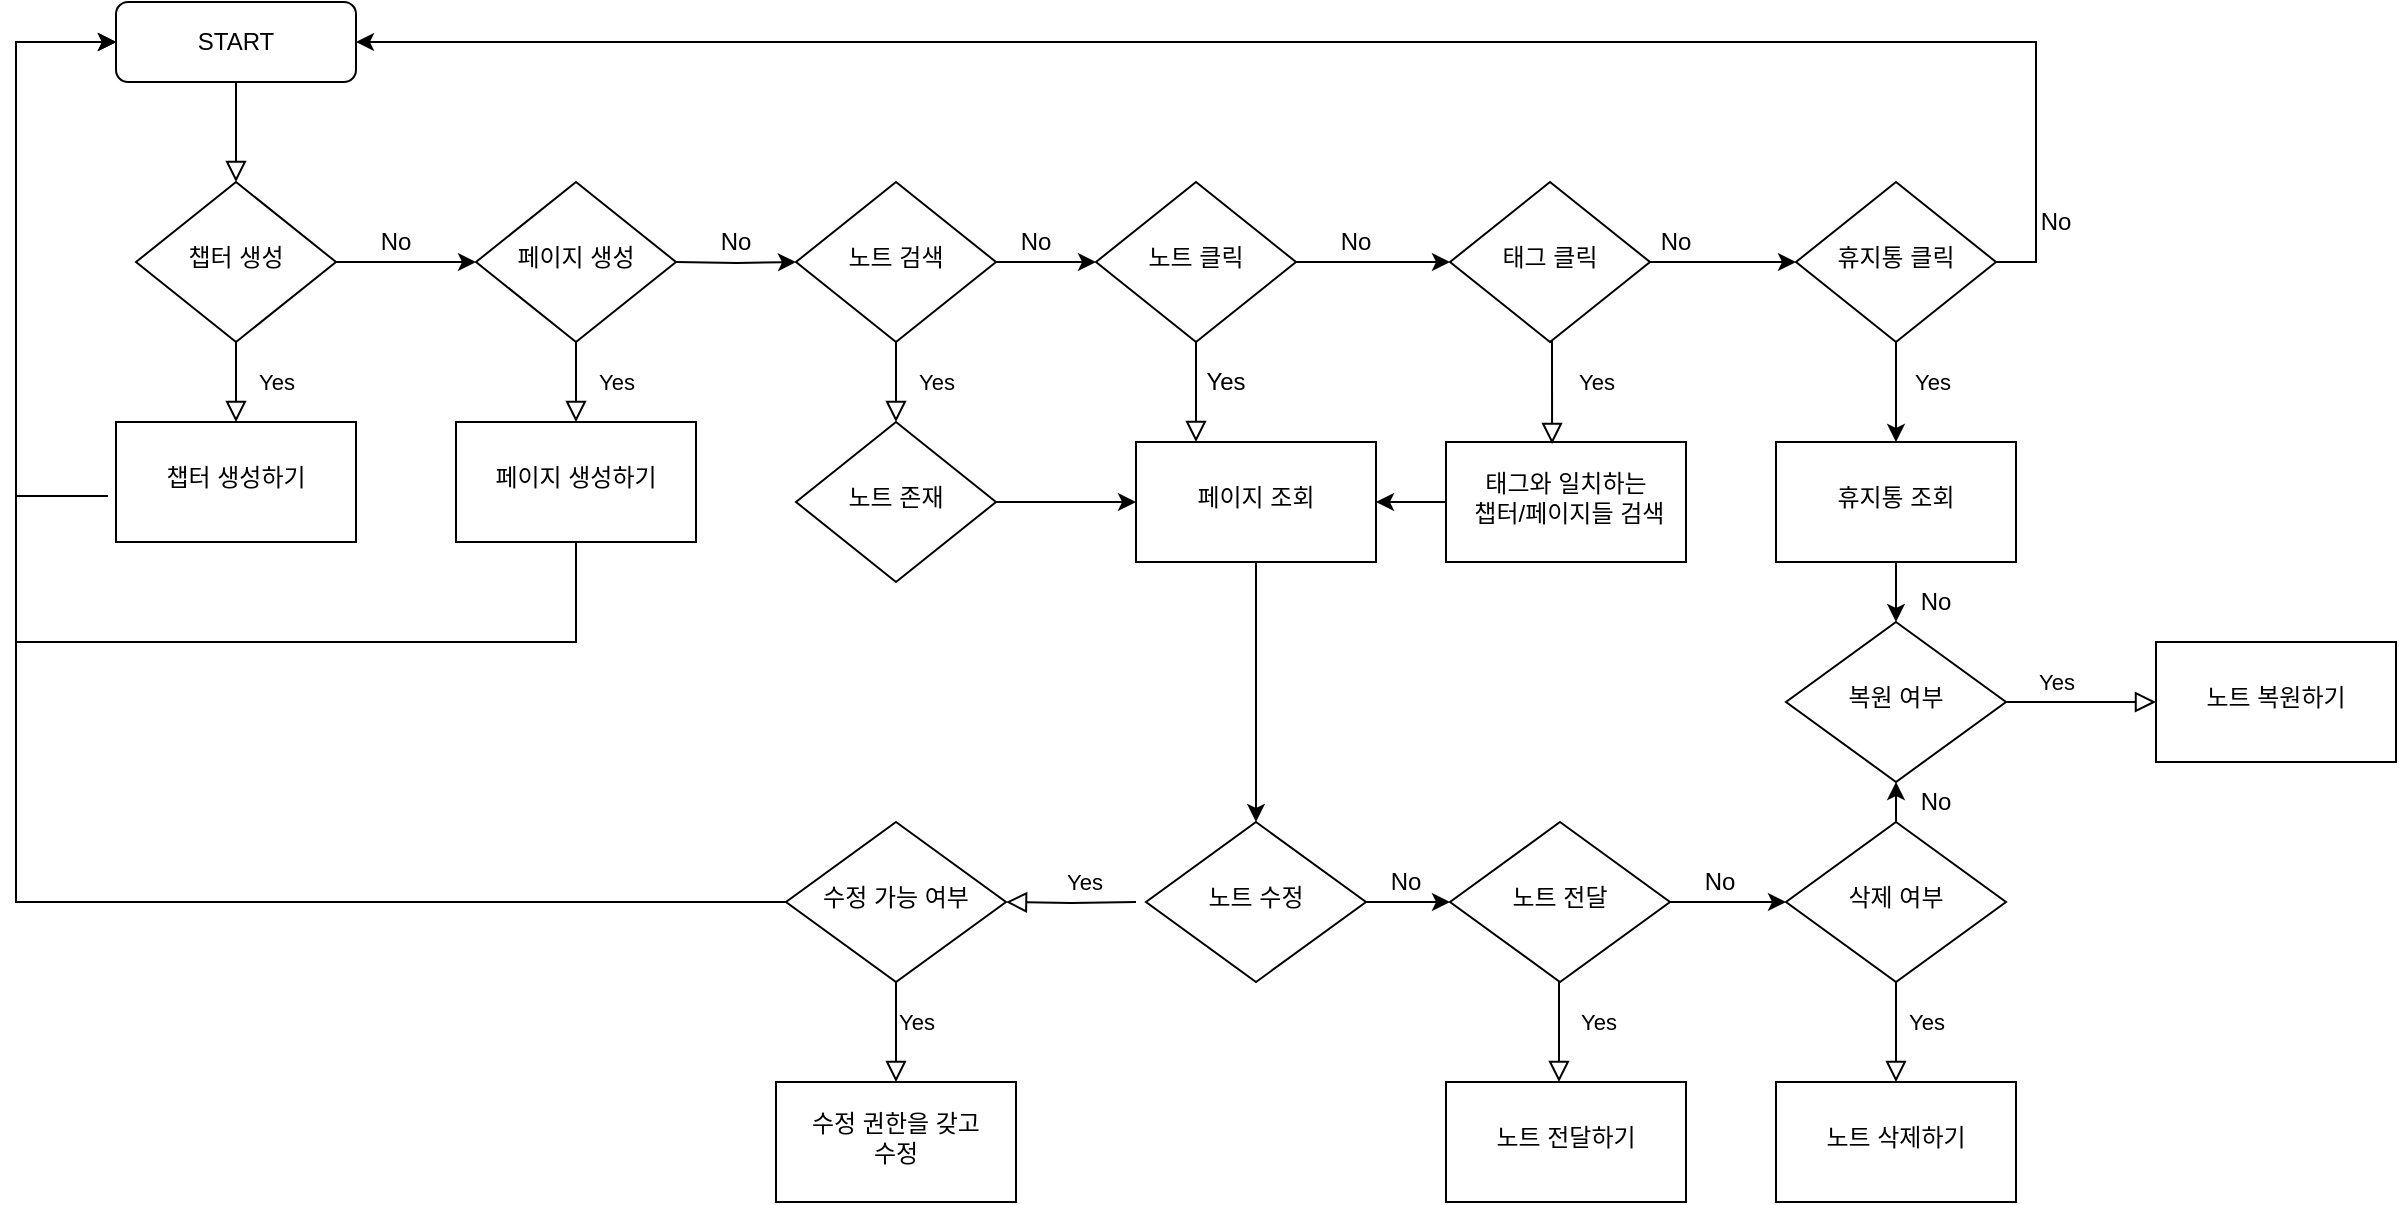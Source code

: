 <mxfile version="20.2.5" type="github">
  <diagram id="C5RBs43oDa-KdzZeNtuy" name="Page-1">
    <mxGraphModel dx="1422" dy="762" grid="1" gridSize="10" guides="1" tooltips="1" connect="1" arrows="1" fold="1" page="1" pageScale="1" pageWidth="827" pageHeight="1169" math="0" shadow="0">
      <root>
        <mxCell id="WIyWlLk6GJQsqaUBKTNV-0" />
        <mxCell id="WIyWlLk6GJQsqaUBKTNV-1" parent="WIyWlLk6GJQsqaUBKTNV-0" />
        <mxCell id="WIyWlLk6GJQsqaUBKTNV-2" value="" style="rounded=0;html=1;jettySize=auto;orthogonalLoop=1;fontSize=11;endArrow=block;endFill=0;endSize=8;strokeWidth=1;shadow=0;labelBackgroundColor=none;edgeStyle=orthogonalEdgeStyle;" parent="WIyWlLk6GJQsqaUBKTNV-1" source="WIyWlLk6GJQsqaUBKTNV-3" target="WIyWlLk6GJQsqaUBKTNV-6" edge="1">
          <mxGeometry relative="1" as="geometry" />
        </mxCell>
        <mxCell id="WIyWlLk6GJQsqaUBKTNV-3" value="START" style="rounded=1;whiteSpace=wrap;html=1;fontSize=12;glass=0;strokeWidth=1;shadow=0;" parent="WIyWlLk6GJQsqaUBKTNV-1" vertex="1">
          <mxGeometry x="160" y="80" width="120" height="40" as="geometry" />
        </mxCell>
        <mxCell id="WIyWlLk6GJQsqaUBKTNV-4" value="Yes" style="rounded=0;html=1;jettySize=auto;orthogonalLoop=1;fontSize=11;endArrow=block;endFill=0;endSize=8;strokeWidth=1;shadow=0;labelBackgroundColor=none;edgeStyle=orthogonalEdgeStyle;" parent="WIyWlLk6GJQsqaUBKTNV-1" source="WIyWlLk6GJQsqaUBKTNV-6" edge="1">
          <mxGeometry y="20" relative="1" as="geometry">
            <mxPoint as="offset" />
            <mxPoint x="220" y="290" as="targetPoint" />
          </mxGeometry>
        </mxCell>
        <mxCell id="VF4DNicdnPv9TZbhyX6D-12" value="" style="edgeStyle=orthogonalEdgeStyle;rounded=0;orthogonalLoop=1;jettySize=auto;html=1;" edge="1" parent="WIyWlLk6GJQsqaUBKTNV-1" source="WIyWlLk6GJQsqaUBKTNV-6" target="VF4DNicdnPv9TZbhyX6D-11">
          <mxGeometry relative="1" as="geometry" />
        </mxCell>
        <mxCell id="WIyWlLk6GJQsqaUBKTNV-6" value="챕터 생성" style="rhombus;whiteSpace=wrap;html=1;shadow=0;fontFamily=Helvetica;fontSize=12;align=center;strokeWidth=1;spacing=6;spacingTop=-4;" parent="WIyWlLk6GJQsqaUBKTNV-1" vertex="1">
          <mxGeometry x="170" y="170" width="100" height="80" as="geometry" />
        </mxCell>
        <mxCell id="VF4DNicdnPv9TZbhyX6D-2" style="edgeStyle=orthogonalEdgeStyle;rounded=0;orthogonalLoop=1;jettySize=auto;html=1;entryX=0;entryY=0.5;entryDx=0;entryDy=0;" edge="1" parent="WIyWlLk6GJQsqaUBKTNV-1" target="VF4DNicdnPv9TZbhyX6D-14">
          <mxGeometry relative="1" as="geometry">
            <mxPoint x="460" y="210" as="targetPoint" />
            <mxPoint x="440" y="210" as="sourcePoint" />
          </mxGeometry>
        </mxCell>
        <mxCell id="VF4DNicdnPv9TZbhyX6D-11" value="페이지 생성" style="rhombus;whiteSpace=wrap;html=1;shadow=0;fontFamily=Helvetica;fontSize=12;align=center;strokeWidth=1;spacing=6;spacingTop=-4;" vertex="1" parent="WIyWlLk6GJQsqaUBKTNV-1">
          <mxGeometry x="340" y="170" width="100" height="80" as="geometry" />
        </mxCell>
        <mxCell id="VF4DNicdnPv9TZbhyX6D-13" value="No" style="text;html=1;strokeColor=none;fillColor=none;align=center;verticalAlign=middle;whiteSpace=wrap;rounded=0;" vertex="1" parent="WIyWlLk6GJQsqaUBKTNV-1">
          <mxGeometry x="280" y="190" width="40" height="20" as="geometry" />
        </mxCell>
        <mxCell id="VF4DNicdnPv9TZbhyX6D-40" value="" style="edgeStyle=orthogonalEdgeStyle;rounded=0;orthogonalLoop=1;jettySize=auto;html=1;" edge="1" parent="WIyWlLk6GJQsqaUBKTNV-1" source="VF4DNicdnPv9TZbhyX6D-14" target="VF4DNicdnPv9TZbhyX6D-39">
          <mxGeometry relative="1" as="geometry" />
        </mxCell>
        <mxCell id="VF4DNicdnPv9TZbhyX6D-14" value="노트 검색" style="rhombus;whiteSpace=wrap;html=1;shadow=0;fontFamily=Helvetica;fontSize=12;align=center;strokeWidth=1;spacing=6;spacingTop=-4;" vertex="1" parent="WIyWlLk6GJQsqaUBKTNV-1">
          <mxGeometry x="500" y="170" width="100" height="80" as="geometry" />
        </mxCell>
        <mxCell id="VF4DNicdnPv9TZbhyX6D-19" value="챕터 생성하기" style="whiteSpace=wrap;html=1;shadow=0;strokeWidth=1;spacing=6;spacingTop=-4;" vertex="1" parent="WIyWlLk6GJQsqaUBKTNV-1">
          <mxGeometry x="160" y="290" width="120" height="60" as="geometry" />
        </mxCell>
        <mxCell id="VF4DNicdnPv9TZbhyX6D-23" value="페이지 생성하기" style="whiteSpace=wrap;html=1;shadow=0;strokeWidth=1;spacing=6;spacingTop=-4;" vertex="1" parent="WIyWlLk6GJQsqaUBKTNV-1">
          <mxGeometry x="330" y="290" width="120" height="60" as="geometry" />
        </mxCell>
        <mxCell id="VF4DNicdnPv9TZbhyX6D-31" value="" style="edgeStyle=orthogonalEdgeStyle;rounded=0;orthogonalLoop=1;jettySize=auto;html=1;" edge="1" parent="WIyWlLk6GJQsqaUBKTNV-1" source="VF4DNicdnPv9TZbhyX6D-29" target="VF4DNicdnPv9TZbhyX6D-30">
          <mxGeometry relative="1" as="geometry" />
        </mxCell>
        <mxCell id="VF4DNicdnPv9TZbhyX6D-29" value="노트 존재" style="rhombus;whiteSpace=wrap;html=1;shadow=0;fontFamily=Helvetica;fontSize=12;align=center;strokeWidth=1;spacing=6;spacingTop=-4;" vertex="1" parent="WIyWlLk6GJQsqaUBKTNV-1">
          <mxGeometry x="500" y="290" width="100" height="80" as="geometry" />
        </mxCell>
        <mxCell id="VF4DNicdnPv9TZbhyX6D-47" value="" style="edgeStyle=orthogonalEdgeStyle;rounded=0;orthogonalLoop=1;jettySize=auto;html=1;" edge="1" parent="WIyWlLk6GJQsqaUBKTNV-1" source="VF4DNicdnPv9TZbhyX6D-30" target="VF4DNicdnPv9TZbhyX6D-46">
          <mxGeometry relative="1" as="geometry" />
        </mxCell>
        <mxCell id="VF4DNicdnPv9TZbhyX6D-30" value="페이지 조회" style="whiteSpace=wrap;html=1;shadow=0;strokeWidth=1;spacing=6;spacingTop=-4;" vertex="1" parent="WIyWlLk6GJQsqaUBKTNV-1">
          <mxGeometry x="670" y="300" width="120" height="60" as="geometry" />
        </mxCell>
        <mxCell id="VF4DNicdnPv9TZbhyX6D-32" value="Yes" style="rounded=0;html=1;jettySize=auto;orthogonalLoop=1;fontSize=11;endArrow=block;endFill=0;endSize=8;strokeWidth=1;shadow=0;labelBackgroundColor=none;edgeStyle=orthogonalEdgeStyle;exitX=0.5;exitY=1;exitDx=0;exitDy=0;entryX=0.5;entryY=0;entryDx=0;entryDy=0;" edge="1" parent="WIyWlLk6GJQsqaUBKTNV-1" source="VF4DNicdnPv9TZbhyX6D-14" target="VF4DNicdnPv9TZbhyX6D-29">
          <mxGeometry y="20" relative="1" as="geometry">
            <mxPoint as="offset" />
            <mxPoint x="230" y="260" as="sourcePoint" />
            <mxPoint x="230" y="300" as="targetPoint" />
            <Array as="points">
              <mxPoint x="550" y="280" />
              <mxPoint x="550" y="280" />
            </Array>
          </mxGeometry>
        </mxCell>
        <mxCell id="VF4DNicdnPv9TZbhyX6D-34" value="" style="endArrow=classic;html=1;rounded=0;exitX=-0.033;exitY=0.617;exitDx=0;exitDy=0;exitPerimeter=0;entryX=0;entryY=0.5;entryDx=0;entryDy=0;" edge="1" parent="WIyWlLk6GJQsqaUBKTNV-1" source="VF4DNicdnPv9TZbhyX6D-19" target="WIyWlLk6GJQsqaUBKTNV-3">
          <mxGeometry width="50" height="50" relative="1" as="geometry">
            <mxPoint x="700" y="420" as="sourcePoint" />
            <mxPoint x="750" y="370" as="targetPoint" />
            <Array as="points">
              <mxPoint x="110" y="327" />
              <mxPoint x="110" y="100" />
            </Array>
          </mxGeometry>
        </mxCell>
        <mxCell id="VF4DNicdnPv9TZbhyX6D-35" value="" style="endArrow=classic;html=1;rounded=0;exitX=0.5;exitY=1;exitDx=0;exitDy=0;" edge="1" parent="WIyWlLk6GJQsqaUBKTNV-1" source="VF4DNicdnPv9TZbhyX6D-23">
          <mxGeometry width="50" height="50" relative="1" as="geometry">
            <mxPoint x="700" y="420" as="sourcePoint" />
            <mxPoint x="160" y="100" as="targetPoint" />
            <Array as="points">
              <mxPoint x="390" y="400" />
              <mxPoint x="110" y="400" />
              <mxPoint x="110" y="100" />
            </Array>
          </mxGeometry>
        </mxCell>
        <mxCell id="VF4DNicdnPv9TZbhyX6D-38" value="No" style="text;html=1;strokeColor=none;fillColor=none;align=center;verticalAlign=middle;whiteSpace=wrap;rounded=0;" vertex="1" parent="WIyWlLk6GJQsqaUBKTNV-1">
          <mxGeometry x="450" y="190" width="40" height="20" as="geometry" />
        </mxCell>
        <mxCell id="VF4DNicdnPv9TZbhyX6D-45" value="" style="edgeStyle=orthogonalEdgeStyle;rounded=0;orthogonalLoop=1;jettySize=auto;html=1;" edge="1" parent="WIyWlLk6GJQsqaUBKTNV-1" source="VF4DNicdnPv9TZbhyX6D-39" target="VF4DNicdnPv9TZbhyX6D-44">
          <mxGeometry relative="1" as="geometry" />
        </mxCell>
        <mxCell id="VF4DNicdnPv9TZbhyX6D-39" value="노트 클릭" style="rhombus;whiteSpace=wrap;html=1;shadow=0;fontFamily=Helvetica;fontSize=12;align=center;strokeWidth=1;spacing=6;spacingTop=-4;" vertex="1" parent="WIyWlLk6GJQsqaUBKTNV-1">
          <mxGeometry x="650" y="170" width="100" height="80" as="geometry" />
        </mxCell>
        <mxCell id="VF4DNicdnPv9TZbhyX6D-41" value="Yes" style="rounded=0;html=1;jettySize=auto;orthogonalLoop=1;fontSize=11;endArrow=block;endFill=0;endSize=8;strokeWidth=1;shadow=0;labelBackgroundColor=none;edgeStyle=orthogonalEdgeStyle;exitX=0.5;exitY=1;exitDx=0;exitDy=0;entryX=0.25;entryY=0;entryDx=0;entryDy=0;" edge="1" parent="WIyWlLk6GJQsqaUBKTNV-1" source="VF4DNicdnPv9TZbhyX6D-39" target="VF4DNicdnPv9TZbhyX6D-30">
          <mxGeometry x="-0.2" y="200" relative="1" as="geometry">
            <mxPoint as="offset" />
            <mxPoint x="560" y="260" as="sourcePoint" />
            <mxPoint x="560" y="300" as="targetPoint" />
            <Array as="points">
              <mxPoint x="700" y="280" />
              <mxPoint x="700" y="280" />
            </Array>
          </mxGeometry>
        </mxCell>
        <mxCell id="VF4DNicdnPv9TZbhyX6D-42" value="No" style="text;html=1;strokeColor=none;fillColor=none;align=center;verticalAlign=middle;whiteSpace=wrap;rounded=0;" vertex="1" parent="WIyWlLk6GJQsqaUBKTNV-1">
          <mxGeometry x="600" y="190" width="40" height="20" as="geometry" />
        </mxCell>
        <mxCell id="VF4DNicdnPv9TZbhyX6D-49" value="" style="edgeStyle=orthogonalEdgeStyle;rounded=0;orthogonalLoop=1;jettySize=auto;html=1;" edge="1" parent="WIyWlLk6GJQsqaUBKTNV-1" source="VF4DNicdnPv9TZbhyX6D-44" target="VF4DNicdnPv9TZbhyX6D-48">
          <mxGeometry relative="1" as="geometry" />
        </mxCell>
        <mxCell id="VF4DNicdnPv9TZbhyX6D-44" value="태그 클릭" style="rhombus;whiteSpace=wrap;html=1;shadow=0;fontFamily=Helvetica;fontSize=12;align=center;strokeWidth=1;spacing=6;spacingTop=-4;" vertex="1" parent="WIyWlLk6GJQsqaUBKTNV-1">
          <mxGeometry x="827" y="170" width="100" height="80" as="geometry" />
        </mxCell>
        <mxCell id="VF4DNicdnPv9TZbhyX6D-63" value="" style="edgeStyle=orthogonalEdgeStyle;rounded=0;orthogonalLoop=1;jettySize=auto;html=1;" edge="1" parent="WIyWlLk6GJQsqaUBKTNV-1" source="VF4DNicdnPv9TZbhyX6D-46" target="VF4DNicdnPv9TZbhyX6D-62">
          <mxGeometry relative="1" as="geometry" />
        </mxCell>
        <mxCell id="VF4DNicdnPv9TZbhyX6D-46" value="노트 수정" style="rhombus;whiteSpace=wrap;html=1;shadow=0;strokeWidth=1;spacing=6;spacingTop=-4;" vertex="1" parent="WIyWlLk6GJQsqaUBKTNV-1">
          <mxGeometry x="675" y="490" width="110" height="80" as="geometry" />
        </mxCell>
        <mxCell id="VF4DNicdnPv9TZbhyX6D-77" style="edgeStyle=orthogonalEdgeStyle;rounded=0;orthogonalLoop=1;jettySize=auto;html=1;exitX=1;exitY=0.5;exitDx=0;exitDy=0;entryX=1;entryY=0.5;entryDx=0;entryDy=0;" edge="1" parent="WIyWlLk6GJQsqaUBKTNV-1" source="VF4DNicdnPv9TZbhyX6D-48" target="WIyWlLk6GJQsqaUBKTNV-3">
          <mxGeometry relative="1" as="geometry" />
        </mxCell>
        <mxCell id="VF4DNicdnPv9TZbhyX6D-81" value="" style="edgeStyle=orthogonalEdgeStyle;rounded=0;orthogonalLoop=1;jettySize=auto;html=1;" edge="1" parent="WIyWlLk6GJQsqaUBKTNV-1" source="VF4DNicdnPv9TZbhyX6D-48" target="VF4DNicdnPv9TZbhyX6D-80">
          <mxGeometry relative="1" as="geometry" />
        </mxCell>
        <mxCell id="VF4DNicdnPv9TZbhyX6D-48" value="휴지통 클릭" style="rhombus;whiteSpace=wrap;html=1;shadow=0;fontFamily=Helvetica;fontSize=12;align=center;strokeWidth=1;spacing=6;spacingTop=-4;" vertex="1" parent="WIyWlLk6GJQsqaUBKTNV-1">
          <mxGeometry x="1000" y="170" width="100" height="80" as="geometry" />
        </mxCell>
        <mxCell id="VF4DNicdnPv9TZbhyX6D-50" value="No" style="text;html=1;strokeColor=none;fillColor=none;align=center;verticalAlign=middle;whiteSpace=wrap;rounded=0;" vertex="1" parent="WIyWlLk6GJQsqaUBKTNV-1">
          <mxGeometry x="760" y="190" width="40" height="20" as="geometry" />
        </mxCell>
        <mxCell id="VF4DNicdnPv9TZbhyX6D-51" value="No" style="text;html=1;strokeColor=none;fillColor=none;align=center;verticalAlign=middle;whiteSpace=wrap;rounded=0;" vertex="1" parent="WIyWlLk6GJQsqaUBKTNV-1">
          <mxGeometry x="920" y="190" width="40" height="20" as="geometry" />
        </mxCell>
        <mxCell id="VF4DNicdnPv9TZbhyX6D-57" style="edgeStyle=orthogonalEdgeStyle;rounded=0;orthogonalLoop=1;jettySize=auto;html=1;entryX=1;entryY=0.5;entryDx=0;entryDy=0;" edge="1" parent="WIyWlLk6GJQsqaUBKTNV-1" source="VF4DNicdnPv9TZbhyX6D-53" target="VF4DNicdnPv9TZbhyX6D-30">
          <mxGeometry relative="1" as="geometry" />
        </mxCell>
        <mxCell id="VF4DNicdnPv9TZbhyX6D-53" value="태그와 일치하는&lt;br&gt;&amp;nbsp;챕터/페이지들 검색" style="whiteSpace=wrap;html=1;shadow=0;strokeWidth=1;spacing=6;spacingTop=-4;" vertex="1" parent="WIyWlLk6GJQsqaUBKTNV-1">
          <mxGeometry x="825" y="300" width="120" height="60" as="geometry" />
        </mxCell>
        <mxCell id="VF4DNicdnPv9TZbhyX6D-60" value="수정 가능 여부" style="rhombus;whiteSpace=wrap;html=1;shadow=0;fontFamily=Helvetica;fontSize=12;align=center;strokeWidth=1;spacing=6;spacingTop=-4;" vertex="1" parent="WIyWlLk6GJQsqaUBKTNV-1">
          <mxGeometry x="495" y="490" width="110" height="80" as="geometry" />
        </mxCell>
        <mxCell id="VF4DNicdnPv9TZbhyX6D-65" value="" style="edgeStyle=orthogonalEdgeStyle;rounded=0;orthogonalLoop=1;jettySize=auto;html=1;" edge="1" parent="WIyWlLk6GJQsqaUBKTNV-1" source="VF4DNicdnPv9TZbhyX6D-62" target="VF4DNicdnPv9TZbhyX6D-64">
          <mxGeometry relative="1" as="geometry" />
        </mxCell>
        <mxCell id="VF4DNicdnPv9TZbhyX6D-62" value="노트 전달" style="rhombus;whiteSpace=wrap;html=1;shadow=0;strokeWidth=1;spacing=6;spacingTop=-4;" vertex="1" parent="WIyWlLk6GJQsqaUBKTNV-1">
          <mxGeometry x="827" y="490" width="110" height="80" as="geometry" />
        </mxCell>
        <mxCell id="VF4DNicdnPv9TZbhyX6D-64" value="삭제 여부" style="rhombus;whiteSpace=wrap;html=1;shadow=0;strokeWidth=1;spacing=6;spacingTop=-4;" vertex="1" parent="WIyWlLk6GJQsqaUBKTNV-1">
          <mxGeometry x="995" y="490" width="110" height="80" as="geometry" />
        </mxCell>
        <mxCell id="VF4DNicdnPv9TZbhyX6D-71" value="노트 전달하기" style="whiteSpace=wrap;html=1;shadow=0;strokeWidth=1;spacing=6;spacingTop=-4;" vertex="1" parent="WIyWlLk6GJQsqaUBKTNV-1">
          <mxGeometry x="825" y="620" width="120" height="60" as="geometry" />
        </mxCell>
        <mxCell id="VF4DNicdnPv9TZbhyX6D-78" value="No" style="text;html=1;strokeColor=none;fillColor=none;align=center;verticalAlign=middle;whiteSpace=wrap;rounded=0;" vertex="1" parent="WIyWlLk6GJQsqaUBKTNV-1">
          <mxGeometry x="1110" y="180" width="40" height="20" as="geometry" />
        </mxCell>
        <mxCell id="VF4DNicdnPv9TZbhyX6D-85" value="" style="edgeStyle=orthogonalEdgeStyle;rounded=0;orthogonalLoop=1;jettySize=auto;html=1;" edge="1" parent="WIyWlLk6GJQsqaUBKTNV-1" source="VF4DNicdnPv9TZbhyX6D-80" target="VF4DNicdnPv9TZbhyX6D-84">
          <mxGeometry relative="1" as="geometry" />
        </mxCell>
        <mxCell id="VF4DNicdnPv9TZbhyX6D-80" value="휴지통 조회" style="whiteSpace=wrap;html=1;shadow=0;strokeWidth=1;spacing=6;spacingTop=-4;" vertex="1" parent="WIyWlLk6GJQsqaUBKTNV-1">
          <mxGeometry x="990" y="300" width="120" height="60" as="geometry" />
        </mxCell>
        <mxCell id="VF4DNicdnPv9TZbhyX6D-84" value="복원 여부" style="rhombus;whiteSpace=wrap;html=1;shadow=0;strokeWidth=1;spacing=6;spacingTop=-4;" vertex="1" parent="WIyWlLk6GJQsqaUBKTNV-1">
          <mxGeometry x="995" y="390" width="110" height="80" as="geometry" />
        </mxCell>
        <mxCell id="VF4DNicdnPv9TZbhyX6D-88" value="No" style="text;html=1;strokeColor=none;fillColor=none;align=center;verticalAlign=middle;whiteSpace=wrap;rounded=0;" vertex="1" parent="WIyWlLk6GJQsqaUBKTNV-1">
          <mxGeometry x="785" y="510" width="40" height="20" as="geometry" />
        </mxCell>
        <mxCell id="VF4DNicdnPv9TZbhyX6D-89" value="No" style="text;html=1;strokeColor=none;fillColor=none;align=center;verticalAlign=middle;whiteSpace=wrap;rounded=0;" vertex="1" parent="WIyWlLk6GJQsqaUBKTNV-1">
          <mxGeometry x="942" y="510" width="40" height="20" as="geometry" />
        </mxCell>
        <mxCell id="VF4DNicdnPv9TZbhyX6D-90" value="Yes" style="rounded=0;html=1;jettySize=auto;orthogonalLoop=1;fontSize=11;endArrow=block;endFill=0;endSize=8;strokeWidth=1;shadow=0;labelBackgroundColor=none;edgeStyle=orthogonalEdgeStyle;exitX=0.5;exitY=1;exitDx=0;exitDy=0;entryX=0.5;entryY=0;entryDx=0;entryDy=0;" edge="1" parent="WIyWlLk6GJQsqaUBKTNV-1">
          <mxGeometry x="-0.2" y="19" relative="1" as="geometry">
            <mxPoint as="offset" />
            <mxPoint x="881.5" y="570" as="sourcePoint" />
            <mxPoint x="881.5" y="620" as="targetPoint" />
            <Array as="points" />
          </mxGeometry>
        </mxCell>
        <mxCell id="VF4DNicdnPv9TZbhyX6D-94" value="노트 삭제하기" style="whiteSpace=wrap;html=1;shadow=0;strokeWidth=1;spacing=6;spacingTop=-4;" vertex="1" parent="WIyWlLk6GJQsqaUBKTNV-1">
          <mxGeometry x="990" y="620" width="120" height="60" as="geometry" />
        </mxCell>
        <mxCell id="VF4DNicdnPv9TZbhyX6D-97" value="Yes" style="rounded=0;html=1;jettySize=auto;orthogonalLoop=1;fontSize=11;endArrow=block;endFill=0;endSize=8;strokeWidth=1;shadow=0;labelBackgroundColor=none;edgeStyle=orthogonalEdgeStyle;exitX=0.5;exitY=1;exitDx=0;exitDy=0;entryX=0.5;entryY=0;entryDx=0;entryDy=0;" edge="1" parent="WIyWlLk6GJQsqaUBKTNV-1" source="VF4DNicdnPv9TZbhyX6D-64" target="VF4DNicdnPv9TZbhyX6D-94">
          <mxGeometry x="-0.2" y="15" relative="1" as="geometry">
            <mxPoint as="offset" />
            <mxPoint x="891.5" y="580" as="sourcePoint" />
            <mxPoint x="891.5" y="630" as="targetPoint" />
            <Array as="points" />
          </mxGeometry>
        </mxCell>
        <mxCell id="VF4DNicdnPv9TZbhyX6D-98" value="" style="endArrow=classic;html=1;rounded=0;exitX=0.5;exitY=0;exitDx=0;exitDy=0;entryX=0.5;entryY=1;entryDx=0;entryDy=0;" edge="1" parent="WIyWlLk6GJQsqaUBKTNV-1" source="VF4DNicdnPv9TZbhyX6D-64" target="VF4DNicdnPv9TZbhyX6D-84">
          <mxGeometry width="50" height="50" relative="1" as="geometry">
            <mxPoint x="700" y="400" as="sourcePoint" />
            <mxPoint x="750" y="350" as="targetPoint" />
          </mxGeometry>
        </mxCell>
        <mxCell id="VF4DNicdnPv9TZbhyX6D-99" value="No" style="text;html=1;strokeColor=none;fillColor=none;align=center;verticalAlign=middle;whiteSpace=wrap;rounded=0;" vertex="1" parent="WIyWlLk6GJQsqaUBKTNV-1">
          <mxGeometry x="1050" y="470" width="40" height="20" as="geometry" />
        </mxCell>
        <mxCell id="VF4DNicdnPv9TZbhyX6D-100" value="No" style="text;html=1;strokeColor=none;fillColor=none;align=center;verticalAlign=middle;whiteSpace=wrap;rounded=0;" vertex="1" parent="WIyWlLk6GJQsqaUBKTNV-1">
          <mxGeometry x="1050" y="370" width="40" height="20" as="geometry" />
        </mxCell>
        <mxCell id="VF4DNicdnPv9TZbhyX6D-103" value="Yes" style="rounded=0;html=1;jettySize=auto;orthogonalLoop=1;fontSize=11;endArrow=block;endFill=0;endSize=8;strokeWidth=1;shadow=0;labelBackgroundColor=none;edgeStyle=orthogonalEdgeStyle;exitX=1;exitY=0.5;exitDx=0;exitDy=0;entryX=0;entryY=0.5;entryDx=0;entryDy=0;" edge="1" parent="WIyWlLk6GJQsqaUBKTNV-1" source="VF4DNicdnPv9TZbhyX6D-84" target="VF4DNicdnPv9TZbhyX6D-106">
          <mxGeometry x="-0.333" y="10" relative="1" as="geometry">
            <mxPoint as="offset" />
            <mxPoint x="560" y="260" as="sourcePoint" />
            <mxPoint x="560" y="300" as="targetPoint" />
            <Array as="points" />
          </mxGeometry>
        </mxCell>
        <mxCell id="VF4DNicdnPv9TZbhyX6D-106" value="노트 복원하기" style="whiteSpace=wrap;html=1;shadow=0;strokeWidth=1;spacing=6;spacingTop=-4;" vertex="1" parent="WIyWlLk6GJQsqaUBKTNV-1">
          <mxGeometry x="1180" y="400" width="120" height="60" as="geometry" />
        </mxCell>
        <mxCell id="VF4DNicdnPv9TZbhyX6D-111" value="Yes" style="rounded=0;html=1;jettySize=auto;orthogonalLoop=1;fontSize=11;endArrow=block;endFill=0;endSize=8;strokeWidth=1;shadow=0;labelBackgroundColor=none;edgeStyle=orthogonalEdgeStyle;entryX=1;entryY=0.5;entryDx=0;entryDy=0;" edge="1" parent="WIyWlLk6GJQsqaUBKTNV-1" target="VF4DNicdnPv9TZbhyX6D-60">
          <mxGeometry x="-0.2" y="-10" relative="1" as="geometry">
            <mxPoint as="offset" />
            <mxPoint x="670" y="530" as="sourcePoint" />
            <mxPoint x="230" y="300" as="targetPoint" />
          </mxGeometry>
        </mxCell>
        <mxCell id="VF4DNicdnPv9TZbhyX6D-112" value="수정 권한을 갖고&lt;br&gt;수정" style="whiteSpace=wrap;html=1;shadow=0;strokeWidth=1;spacing=6;spacingTop=-4;" vertex="1" parent="WIyWlLk6GJQsqaUBKTNV-1">
          <mxGeometry x="490" y="620" width="120" height="60" as="geometry" />
        </mxCell>
        <mxCell id="VF4DNicdnPv9TZbhyX6D-114" value="" style="endArrow=classic;html=1;rounded=0;exitX=0;exitY=0.5;exitDx=0;exitDy=0;" edge="1" parent="WIyWlLk6GJQsqaUBKTNV-1" source="VF4DNicdnPv9TZbhyX6D-60">
          <mxGeometry width="50" height="50" relative="1" as="geometry">
            <mxPoint x="700" y="400" as="sourcePoint" />
            <mxPoint x="160" y="100" as="targetPoint" />
            <Array as="points">
              <mxPoint x="110" y="530" />
              <mxPoint x="110" y="100" />
            </Array>
          </mxGeometry>
        </mxCell>
        <mxCell id="VF4DNicdnPv9TZbhyX6D-116" value="Yes" style="rounded=0;html=1;jettySize=auto;orthogonalLoop=1;fontSize=11;endArrow=block;endFill=0;endSize=8;strokeWidth=1;shadow=0;labelBackgroundColor=none;edgeStyle=orthogonalEdgeStyle;entryX=0.5;entryY=0;entryDx=0;entryDy=0;exitX=0.5;exitY=1;exitDx=0;exitDy=0;" edge="1" parent="WIyWlLk6GJQsqaUBKTNV-1" source="VF4DNicdnPv9TZbhyX6D-60" target="VF4DNicdnPv9TZbhyX6D-112">
          <mxGeometry x="-0.2" y="10" relative="1" as="geometry">
            <mxPoint as="offset" />
            <mxPoint x="680" y="540" as="sourcePoint" />
            <mxPoint x="615" y="540" as="targetPoint" />
          </mxGeometry>
        </mxCell>
        <mxCell id="VF4DNicdnPv9TZbhyX6D-117" value="Yes" style="rounded=0;html=1;jettySize=auto;orthogonalLoop=1;fontSize=11;endArrow=block;endFill=0;endSize=8;strokeWidth=1;shadow=0;labelBackgroundColor=none;edgeStyle=orthogonalEdgeStyle;exitX=0.5;exitY=1;exitDx=0;exitDy=0;entryX=0.5;entryY=0;entryDx=0;entryDy=0;" edge="1" parent="WIyWlLk6GJQsqaUBKTNV-1" source="VF4DNicdnPv9TZbhyX6D-11" target="VF4DNicdnPv9TZbhyX6D-23">
          <mxGeometry y="20" relative="1" as="geometry">
            <mxPoint as="offset" />
            <mxPoint x="560" y="260" as="sourcePoint" />
            <mxPoint x="560" y="290" as="targetPoint" />
            <Array as="points">
              <mxPoint x="390" y="270" />
              <mxPoint x="390" y="270" />
            </Array>
          </mxGeometry>
        </mxCell>
        <mxCell id="VF4DNicdnPv9TZbhyX6D-119" value="Yes" style="rounded=0;html=1;jettySize=auto;orthogonalLoop=1;fontSize=11;endArrow=block;endFill=0;endSize=8;strokeWidth=1;shadow=0;labelBackgroundColor=none;edgeStyle=orthogonalEdgeStyle;exitX=0.5;exitY=1;exitDx=0;exitDy=0;entryX=0.442;entryY=0.017;entryDx=0;entryDy=0;entryPerimeter=0;" edge="1" parent="WIyWlLk6GJQsqaUBKTNV-1" source="VF4DNicdnPv9TZbhyX6D-44" target="VF4DNicdnPv9TZbhyX6D-53">
          <mxGeometry x="-0.2" y="190" relative="1" as="geometry">
            <mxPoint as="offset" />
            <mxPoint x="710" y="260" as="sourcePoint" />
            <mxPoint x="710" y="310" as="targetPoint" />
            <Array as="points">
              <mxPoint x="878" y="250" />
            </Array>
          </mxGeometry>
        </mxCell>
        <mxCell id="VF4DNicdnPv9TZbhyX6D-122" value="Yes" style="text;html=1;strokeColor=none;fillColor=none;align=center;verticalAlign=middle;whiteSpace=wrap;rounded=0;" vertex="1" parent="WIyWlLk6GJQsqaUBKTNV-1">
          <mxGeometry x="690" y="260" width="50" height="20" as="geometry" />
        </mxCell>
      </root>
    </mxGraphModel>
  </diagram>
</mxfile>
